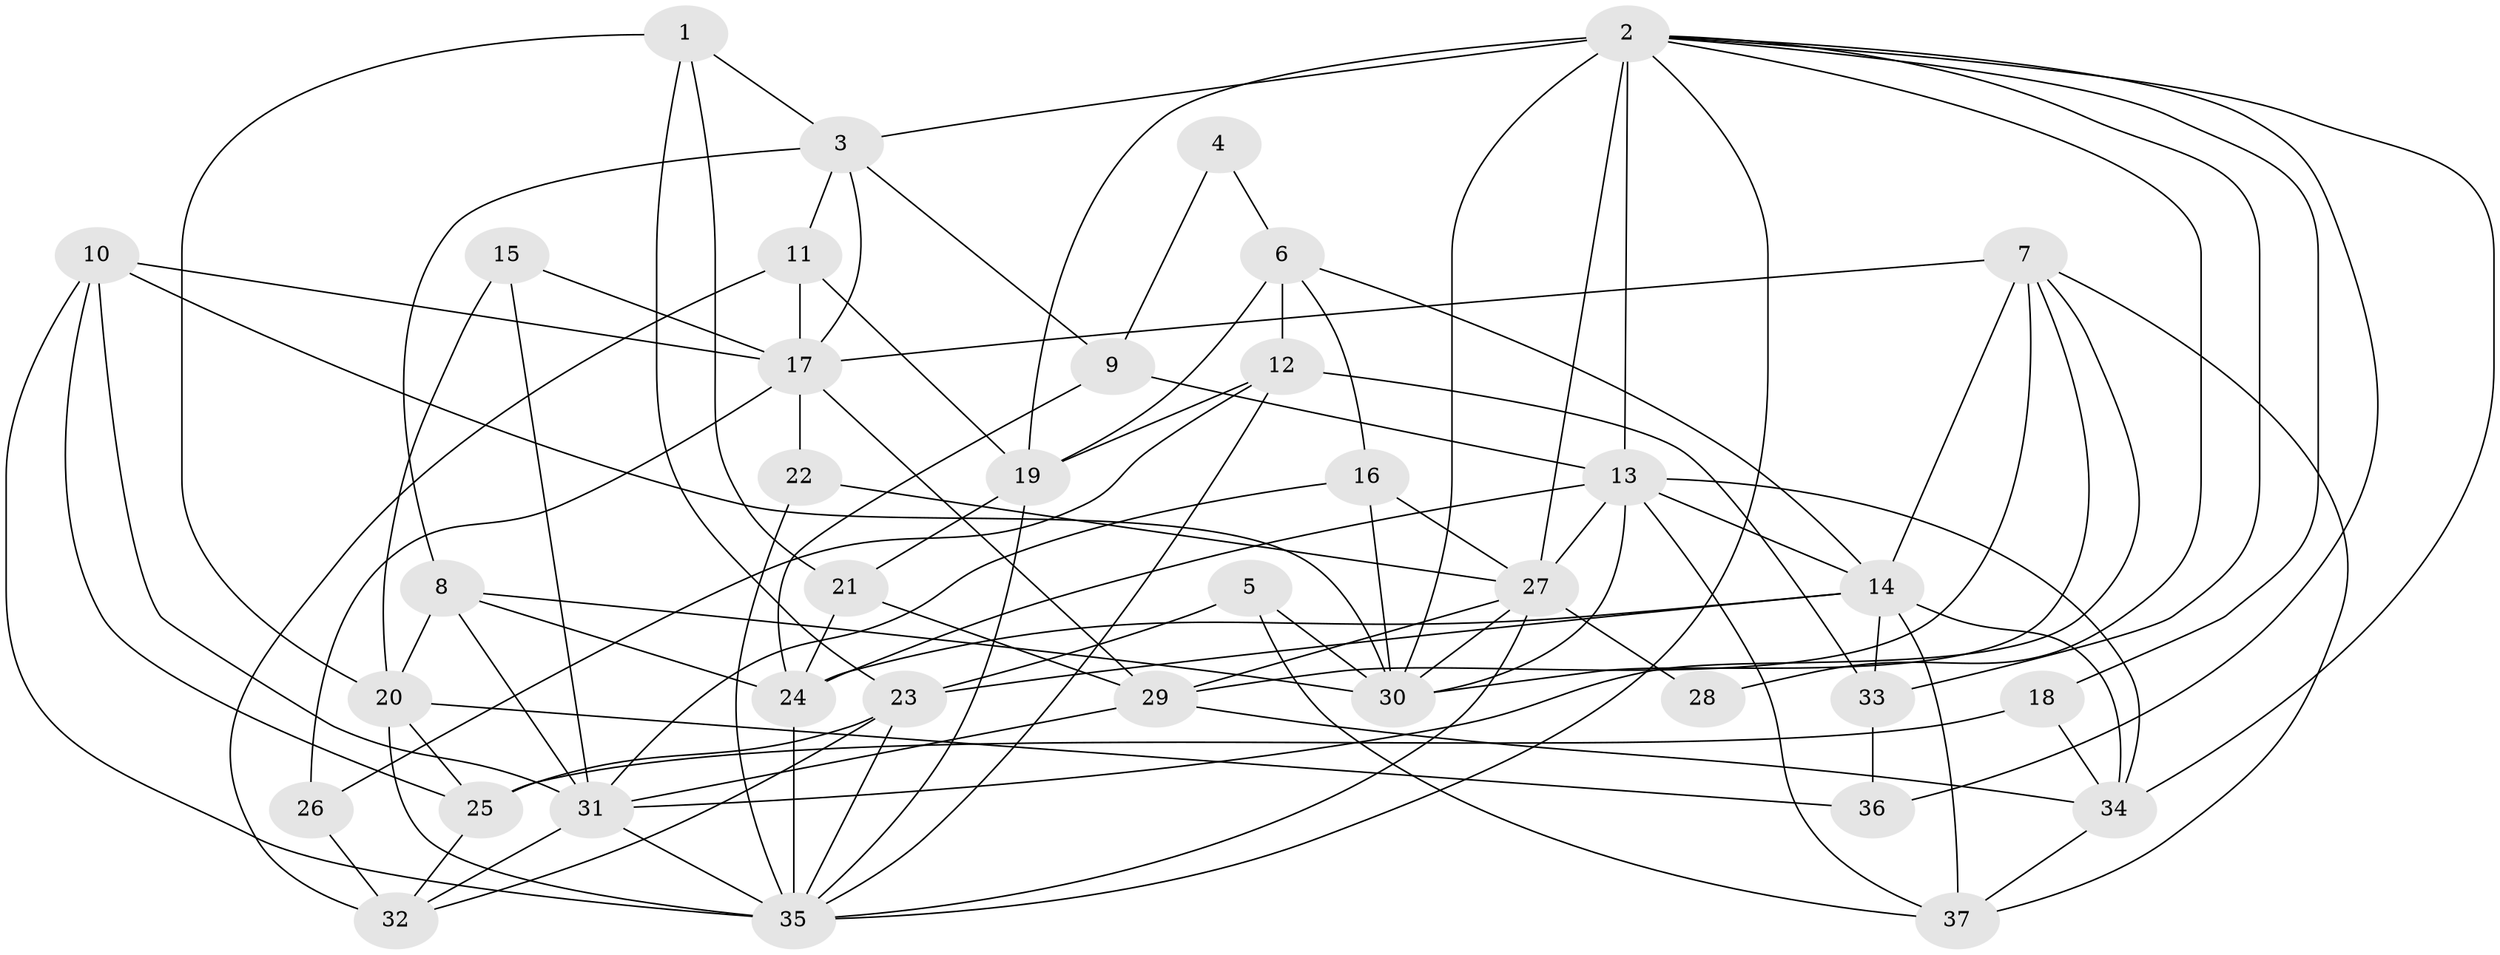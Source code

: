 // original degree distribution, {4: 0.2702702702702703, 6: 0.10810810810810811, 2: 0.14864864864864866, 5: 0.17567567567567569, 3: 0.25675675675675674, 8: 0.04054054054054054}
// Generated by graph-tools (version 1.1) at 2025/26/03/09/25 03:26:18]
// undirected, 37 vertices, 99 edges
graph export_dot {
graph [start="1"]
  node [color=gray90,style=filled];
  1;
  2;
  3;
  4;
  5;
  6;
  7;
  8;
  9;
  10;
  11;
  12;
  13;
  14;
  15;
  16;
  17;
  18;
  19;
  20;
  21;
  22;
  23;
  24;
  25;
  26;
  27;
  28;
  29;
  30;
  31;
  32;
  33;
  34;
  35;
  36;
  37;
  1 -- 3 [weight=1.0];
  1 -- 20 [weight=1.0];
  1 -- 21 [weight=1.0];
  1 -- 23 [weight=1.0];
  2 -- 3 [weight=1.0];
  2 -- 13 [weight=1.0];
  2 -- 18 [weight=1.0];
  2 -- 19 [weight=2.0];
  2 -- 27 [weight=2.0];
  2 -- 28 [weight=1.0];
  2 -- 30 [weight=1.0];
  2 -- 33 [weight=1.0];
  2 -- 34 [weight=1.0];
  2 -- 35 [weight=1.0];
  2 -- 36 [weight=1.0];
  3 -- 8 [weight=1.0];
  3 -- 9 [weight=1.0];
  3 -- 11 [weight=1.0];
  3 -- 17 [weight=1.0];
  4 -- 6 [weight=1.0];
  4 -- 9 [weight=1.0];
  5 -- 23 [weight=1.0];
  5 -- 30 [weight=1.0];
  5 -- 37 [weight=1.0];
  6 -- 12 [weight=1.0];
  6 -- 14 [weight=1.0];
  6 -- 16 [weight=1.0];
  6 -- 19 [weight=1.0];
  7 -- 14 [weight=2.0];
  7 -- 17 [weight=1.0];
  7 -- 29 [weight=1.0];
  7 -- 30 [weight=1.0];
  7 -- 31 [weight=1.0];
  7 -- 37 [weight=1.0];
  8 -- 20 [weight=1.0];
  8 -- 24 [weight=1.0];
  8 -- 30 [weight=1.0];
  8 -- 31 [weight=1.0];
  9 -- 13 [weight=2.0];
  9 -- 24 [weight=1.0];
  10 -- 17 [weight=1.0];
  10 -- 25 [weight=1.0];
  10 -- 30 [weight=2.0];
  10 -- 31 [weight=1.0];
  10 -- 35 [weight=1.0];
  11 -- 17 [weight=1.0];
  11 -- 19 [weight=1.0];
  11 -- 32 [weight=1.0];
  12 -- 19 [weight=1.0];
  12 -- 26 [weight=1.0];
  12 -- 33 [weight=1.0];
  12 -- 35 [weight=1.0];
  13 -- 14 [weight=1.0];
  13 -- 24 [weight=1.0];
  13 -- 27 [weight=1.0];
  13 -- 30 [weight=1.0];
  13 -- 34 [weight=1.0];
  13 -- 37 [weight=1.0];
  14 -- 23 [weight=1.0];
  14 -- 24 [weight=1.0];
  14 -- 33 [weight=1.0];
  14 -- 34 [weight=1.0];
  14 -- 37 [weight=1.0];
  15 -- 17 [weight=1.0];
  15 -- 20 [weight=1.0];
  15 -- 31 [weight=1.0];
  16 -- 27 [weight=1.0];
  16 -- 30 [weight=2.0];
  16 -- 31 [weight=2.0];
  17 -- 22 [weight=1.0];
  17 -- 26 [weight=1.0];
  17 -- 29 [weight=1.0];
  18 -- 25 [weight=1.0];
  18 -- 34 [weight=1.0];
  19 -- 21 [weight=1.0];
  19 -- 35 [weight=1.0];
  20 -- 25 [weight=1.0];
  20 -- 35 [weight=1.0];
  20 -- 36 [weight=1.0];
  21 -- 24 [weight=1.0];
  21 -- 29 [weight=1.0];
  22 -- 27 [weight=1.0];
  22 -- 35 [weight=1.0];
  23 -- 25 [weight=1.0];
  23 -- 32 [weight=1.0];
  23 -- 35 [weight=1.0];
  24 -- 35 [weight=1.0];
  25 -- 32 [weight=1.0];
  26 -- 32 [weight=2.0];
  27 -- 28 [weight=1.0];
  27 -- 29 [weight=1.0];
  27 -- 30 [weight=2.0];
  27 -- 35 [weight=1.0];
  29 -- 31 [weight=1.0];
  29 -- 34 [weight=1.0];
  31 -- 32 [weight=1.0];
  31 -- 35 [weight=2.0];
  33 -- 36 [weight=1.0];
  34 -- 37 [weight=1.0];
}
